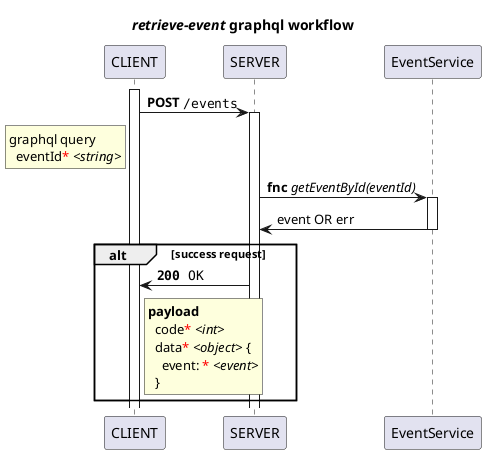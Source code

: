 @startuml retrieve-event

participant "CLIENT" as C
participant "SERVER" as S
participant "EventService" as Service

title //retrieve-event// graphql workflow

activate C
C -> S: **POST** ""/events""
rnote left C
graphql query
  eventId<font color="red">*</font> //<string>//
end note

activate S
S -> Service: **fnc** //getEventById(eventId)//

activate Service
Service -> S: event OR err
deactivate Service

alt success request
S -> C: ""**200** OK""
rnote right C
**payload**
  code<font color="red">*</font> //<int>//
  data<font color="red">*</font> //<object>// {
    event: <font color="red">*</font> //<event>//
  }
end note
end
' else failure request
' S -> C: ""****""


@enduml